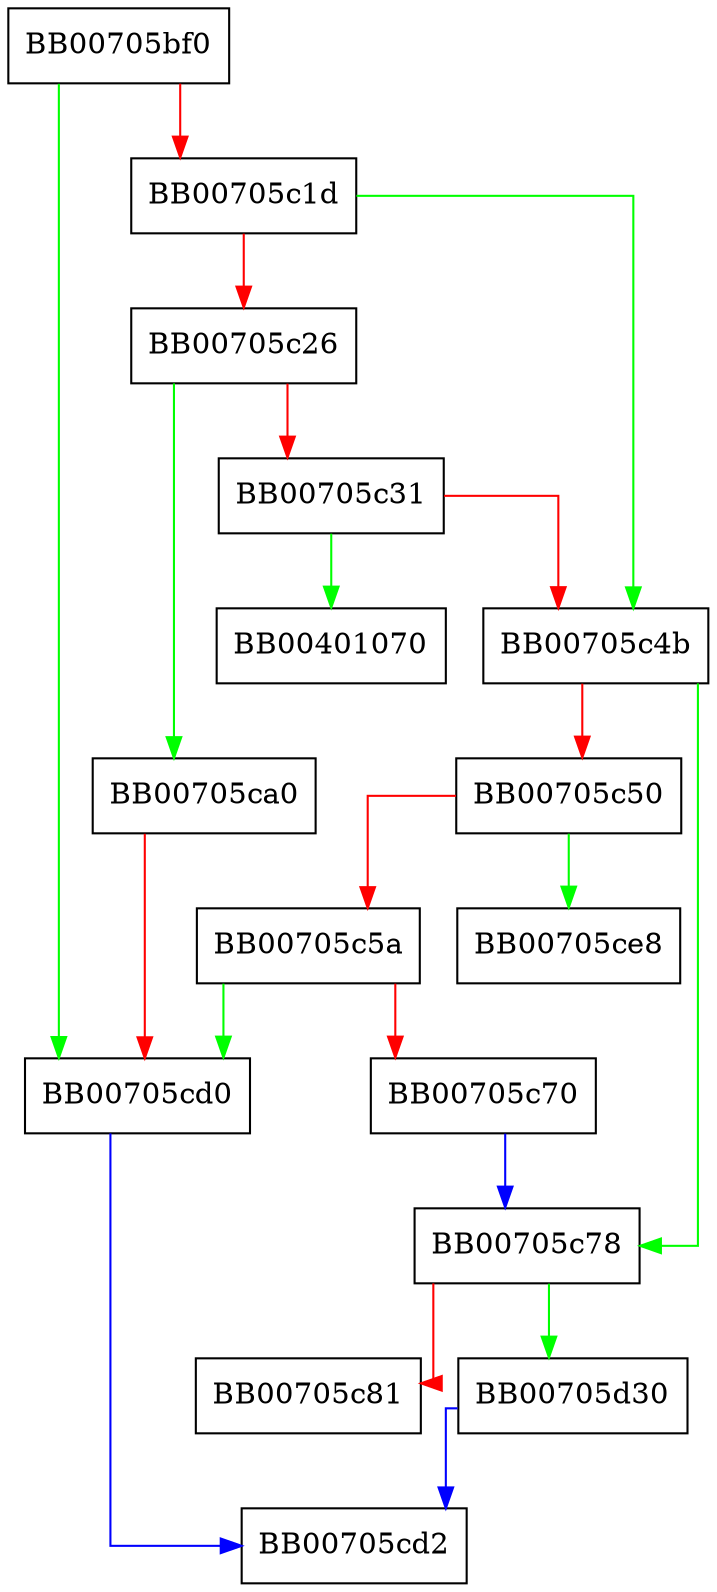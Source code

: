 digraph ossl_gcm_dinit {
  node [shape="box"];
  graph [splines=ortho];
  BB00705bf0 -> BB00705cd0 [color="green"];
  BB00705bf0 -> BB00705c1d [color="red"];
  BB00705c1d -> BB00705c4b [color="green"];
  BB00705c1d -> BB00705c26 [color="red"];
  BB00705c26 -> BB00705ca0 [color="green"];
  BB00705c26 -> BB00705c31 [color="red"];
  BB00705c31 -> BB00401070 [color="green"];
  BB00705c31 -> BB00705c4b [color="red"];
  BB00705c4b -> BB00705c78 [color="green"];
  BB00705c4b -> BB00705c50 [color="red"];
  BB00705c50 -> BB00705ce8 [color="green"];
  BB00705c50 -> BB00705c5a [color="red"];
  BB00705c5a -> BB00705cd0 [color="green"];
  BB00705c5a -> BB00705c70 [color="red"];
  BB00705c70 -> BB00705c78 [color="blue"];
  BB00705c78 -> BB00705d30 [color="green"];
  BB00705c78 -> BB00705c81 [color="red"];
  BB00705ca0 -> BB00705cd0 [color="red"];
  BB00705cd0 -> BB00705cd2 [color="blue"];
  BB00705d30 -> BB00705cd2 [color="blue"];
}